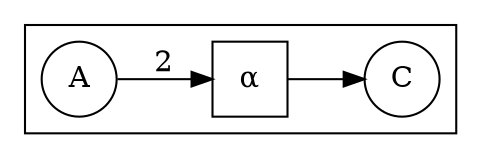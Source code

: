 digraph G {
rankdir=LR;

subgraph cluster_0 {
  a [label="A" shape=circle];
  c [label="C" shape=circle];
  alpha [label=<&#945;> shape=square];
}

a -> alpha [label="2"];
alpha -> c;

}

